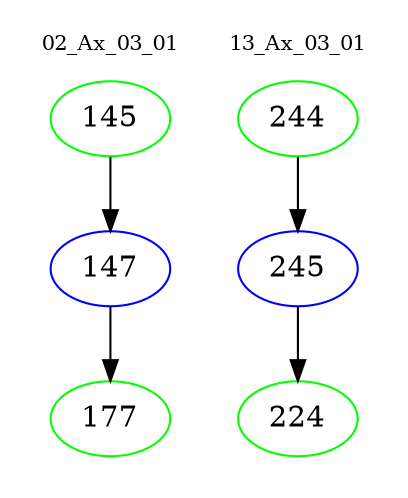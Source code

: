 digraph{
subgraph cluster_0 {
color = white
label = "02_Ax_03_01";
fontsize=10;
T0_145 [label="145", color="green"]
T0_145 -> T0_147 [color="black"]
T0_147 [label="147", color="blue"]
T0_147 -> T0_177 [color="black"]
T0_177 [label="177", color="green"]
}
subgraph cluster_1 {
color = white
label = "13_Ax_03_01";
fontsize=10;
T1_244 [label="244", color="green"]
T1_244 -> T1_245 [color="black"]
T1_245 [label="245", color="blue"]
T1_245 -> T1_224 [color="black"]
T1_224 [label="224", color="green"]
}
}
